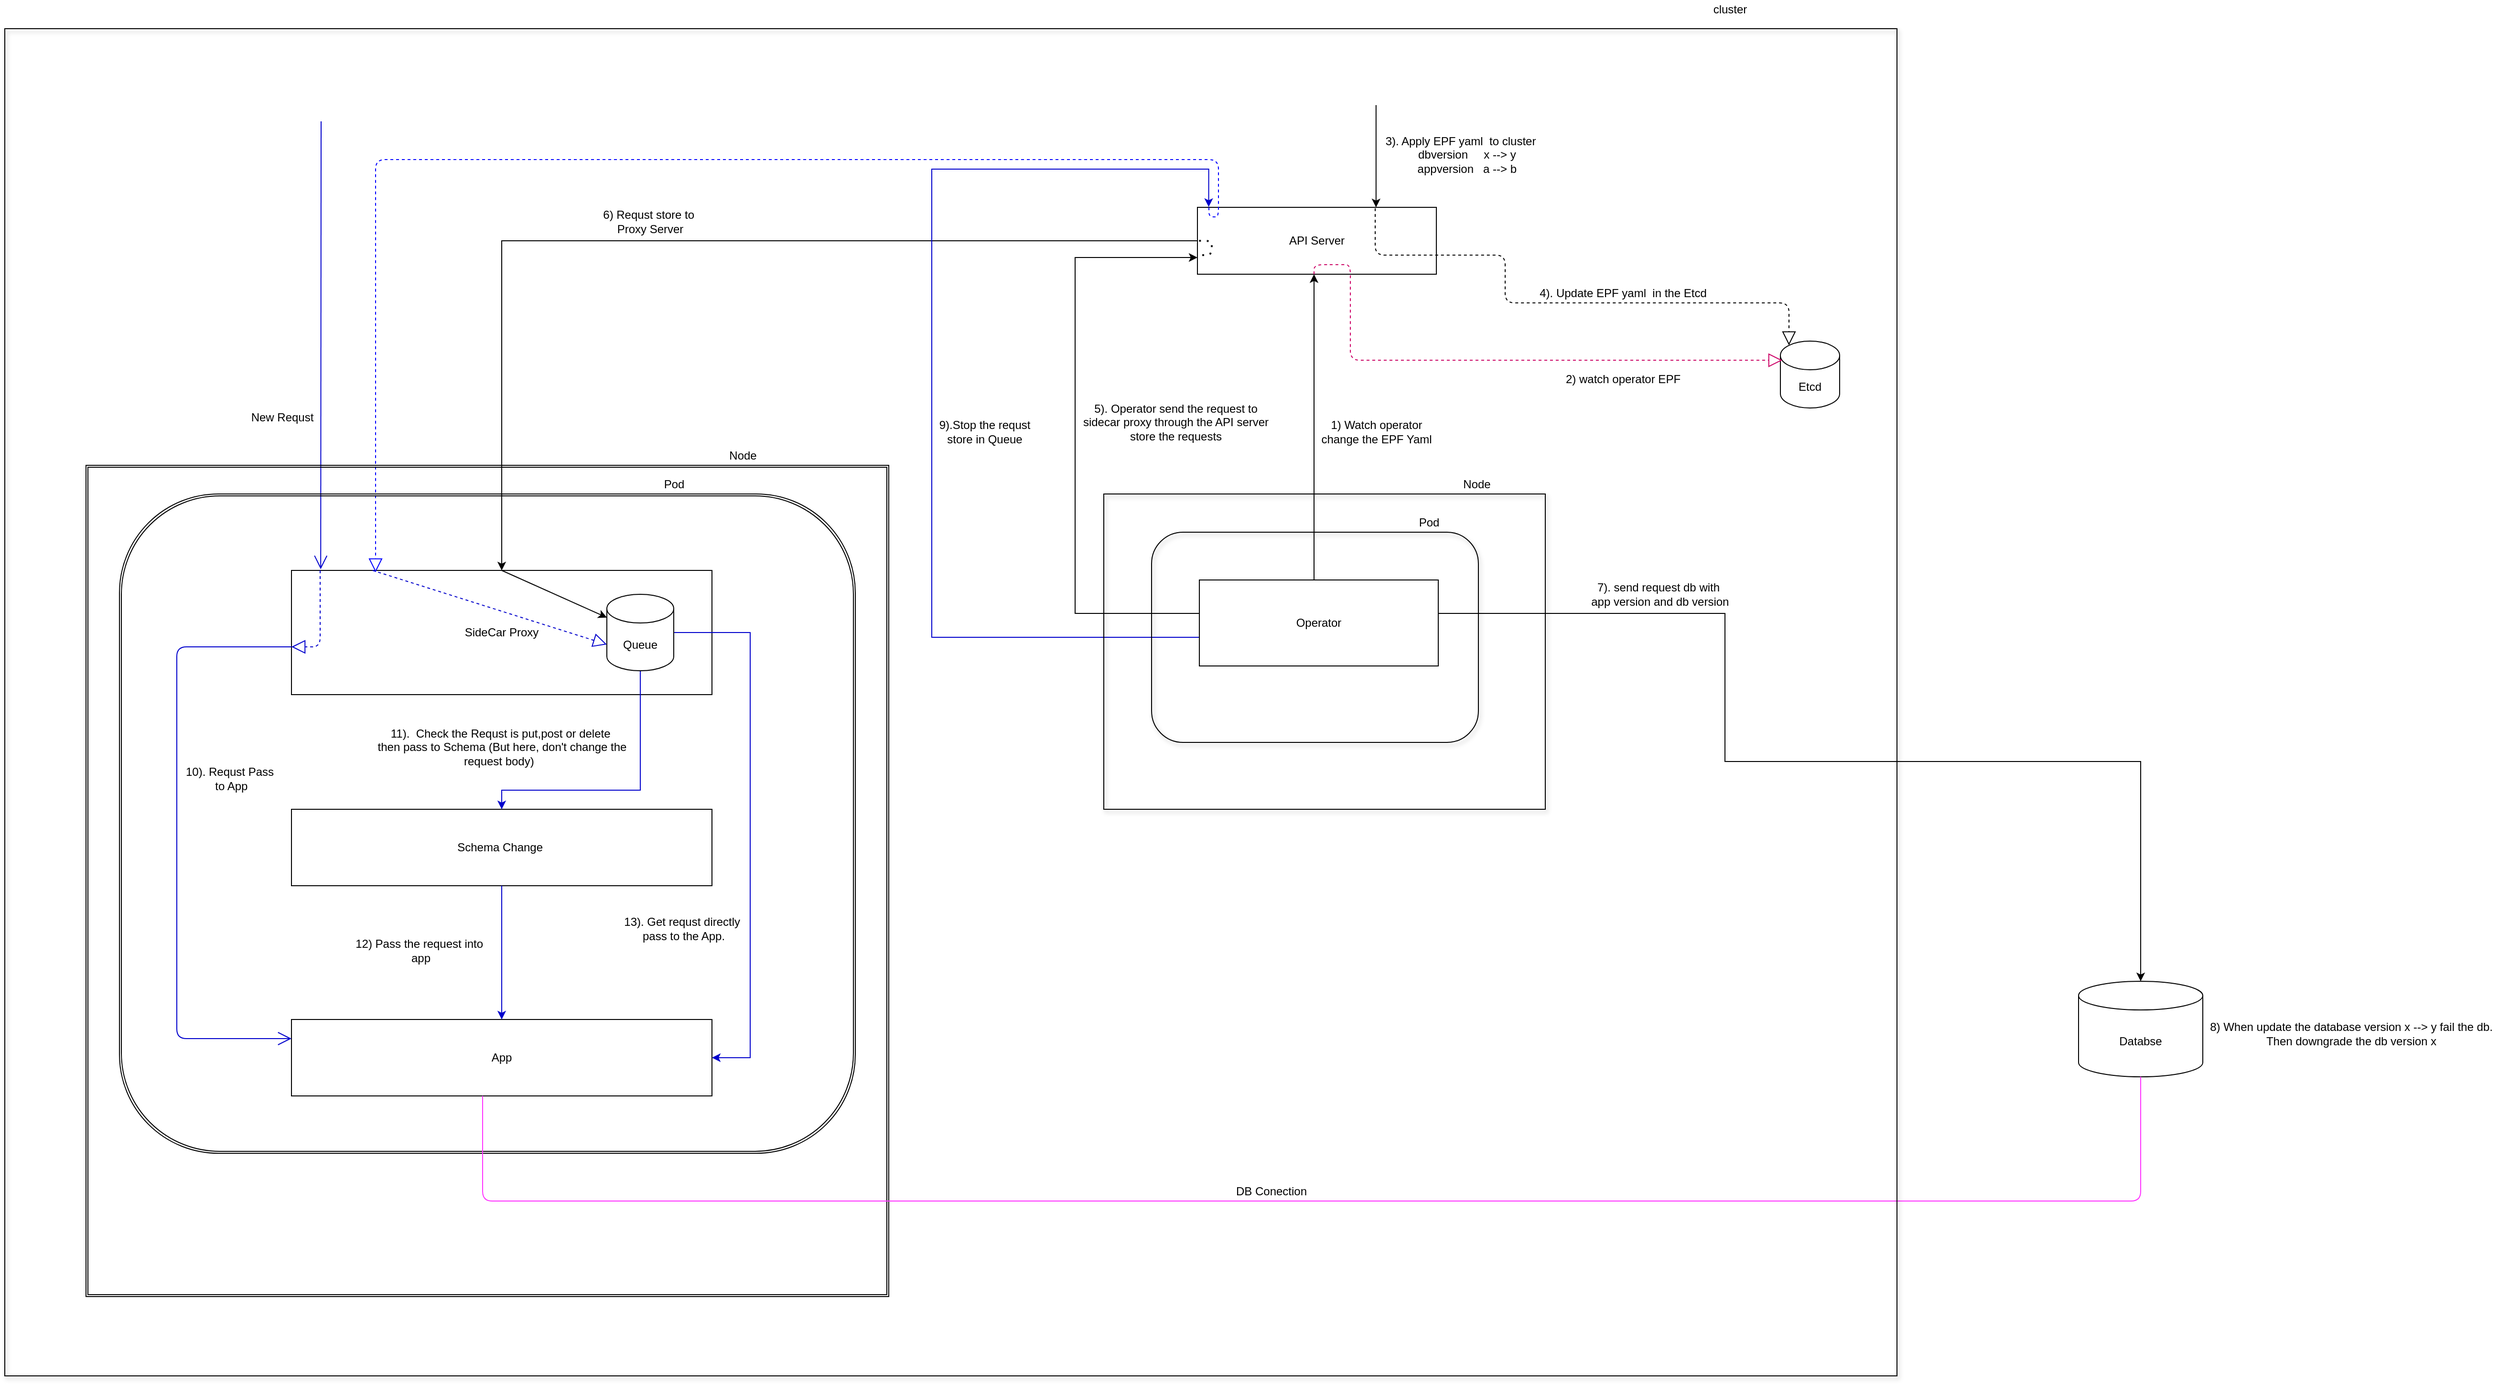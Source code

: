<mxfile>
    <diagram id="eF7uACuX7u5tNhm1PyR7" name="Page-1">
        <mxGraphModel dx="1004" dy="665" grid="1" gridSize="10" guides="1" tooltips="1" connect="1" arrows="1" fold="1" page="1" pageScale="1" pageWidth="3300" pageHeight="4681" math="0" shadow="0">
            <root>
                <mxCell id="0"/>
                <mxCell id="1" parent="0"/>
                <mxCell id="3" value="SideCar Proxy" style="rounded=0;whiteSpace=wrap;html=1;" parent="1" vertex="1">
                    <mxGeometry x="790" y="967" width="440" height="130" as="geometry"/>
                </mxCell>
                <mxCell id="4" value="Schema Change&amp;nbsp;" style="rounded=0;whiteSpace=wrap;html=1;" parent="1" vertex="1">
                    <mxGeometry x="790" y="1217" width="440" height="80" as="geometry"/>
                </mxCell>
                <mxCell id="5" value="App" style="rounded=0;whiteSpace=wrap;html=1;" parent="1" vertex="1">
                    <mxGeometry x="790" y="1437" width="440" height="80" as="geometry"/>
                </mxCell>
                <mxCell id="6" style="edgeStyle=orthogonalEdgeStyle;rounded=0;orthogonalLoop=1;jettySize=auto;html=1;shadow=0;strokeColor=#000000;fillColor=none;" parent="1" source="7" edge="1">
                    <mxGeometry relative="1" as="geometry">
                        <mxPoint x="1010" y="967" as="targetPoint"/>
                        <Array as="points">
                            <mxPoint x="1010" y="622"/>
                        </Array>
                    </mxGeometry>
                </mxCell>
                <mxCell id="7" value="API Server" style="rounded=0;whiteSpace=wrap;html=1;" parent="1" vertex="1">
                    <mxGeometry x="1738" y="587" width="250" height="70" as="geometry"/>
                </mxCell>
                <mxCell id="8" style="edgeStyle=orthogonalEdgeStyle;rounded=0;orthogonalLoop=1;jettySize=auto;html=1;shadow=0;strokeColor=#000000;fillColor=none;entryX=0;entryY=0.75;entryDx=0;entryDy=0;" parent="1" target="7" edge="1">
                    <mxGeometry relative="1" as="geometry">
                        <mxPoint x="1750" y="267" as="targetPoint"/>
                        <mxPoint x="1740" y="1012" as="sourcePoint"/>
                        <Array as="points">
                            <mxPoint x="1610" y="1012"/>
                            <mxPoint x="1610" y="639"/>
                        </Array>
                    </mxGeometry>
                </mxCell>
                <mxCell id="9" style="edgeStyle=orthogonalEdgeStyle;rounded=0;orthogonalLoop=1;jettySize=auto;html=1;shadow=0;strokeColor=#000000;fillColor=none;entryX=0.5;entryY=0;entryDx=0;entryDy=0;entryPerimeter=0;" parent="1" target="29" edge="1">
                    <mxGeometry relative="1" as="geometry">
                        <mxPoint x="1990" y="1012" as="sourcePoint"/>
                        <mxPoint x="2940" y="1347" as="targetPoint"/>
                        <Array as="points">
                            <mxPoint x="2290" y="1012"/>
                            <mxPoint x="2290" y="1167"/>
                            <mxPoint x="2725" y="1167"/>
                        </Array>
                    </mxGeometry>
                </mxCell>
                <mxCell id="11" style="edgeStyle=orthogonalEdgeStyle;rounded=0;orthogonalLoop=1;jettySize=auto;html=1;shadow=0;strokeColor=#0000CC;fillColor=none;entryX=0.047;entryY=-0.006;entryDx=0;entryDy=0;entryPerimeter=0;" parent="1" target="7" edge="1">
                    <mxGeometry relative="1" as="geometry">
                        <mxPoint x="1760" y="577" as="targetPoint"/>
                        <mxPoint x="1740" y="1037" as="sourcePoint"/>
                        <Array as="points">
                            <mxPoint x="1460" y="1037"/>
                            <mxPoint x="1460" y="547"/>
                            <mxPoint x="1750" y="547"/>
                        </Array>
                    </mxGeometry>
                </mxCell>
                <mxCell id="13" style="edgeStyle=orthogonalEdgeStyle;rounded=0;orthogonalLoop=1;jettySize=auto;html=1;shadow=0;strokeColor=#000000;fillColor=none;" parent="1" edge="1">
                    <mxGeometry relative="1" as="geometry">
                        <mxPoint x="1860" y="657" as="targetPoint"/>
                        <mxPoint x="1860" y="977" as="sourcePoint"/>
                        <Array as="points">
                            <mxPoint x="1860" y="857"/>
                            <mxPoint x="1860" y="857"/>
                        </Array>
                    </mxGeometry>
                </mxCell>
                <mxCell id="17" value="3). Apply EPF yaml&amp;nbsp; to cluster&lt;br&gt;&amp;nbsp; &amp;nbsp; dbversion&amp;nbsp; &amp;nbsp; &amp;nbsp;x --&amp;gt; y&lt;br&gt;&amp;nbsp; &amp;nbsp; &amp;nbsp;appversion&amp;nbsp; &amp;nbsp;a --&amp;gt; b&amp;nbsp;" style="text;html=1;align=center;verticalAlign=middle;resizable=0;points=[];autosize=1;" parent="1" vertex="1">
                    <mxGeometry x="1928" y="507" width="170" height="50" as="geometry"/>
                </mxCell>
                <mxCell id="18" value="4). Update EPF yaml&amp;nbsp; in the Etcd" style="text;html=1;align=center;verticalAlign=middle;resizable=0;points=[];autosize=1;" parent="1" vertex="1">
                    <mxGeometry x="2088" y="667" width="190" height="20" as="geometry"/>
                </mxCell>
                <mxCell id="19" value="Etcd" style="shape=cylinder3;whiteSpace=wrap;html=1;boundedLbl=1;backgroundOutline=1;size=15;strokeColor=#000000;fillColor=none;" parent="1" vertex="1">
                    <mxGeometry x="2348" y="727" width="62" height="70" as="geometry"/>
                </mxCell>
                <mxCell id="20" value="1) Watch operator &lt;br&gt;change the EPF Yaml" style="text;html=1;align=center;verticalAlign=middle;resizable=0;points=[];autosize=1;" parent="1" vertex="1">
                    <mxGeometry x="1860" y="807" width="130" height="30" as="geometry"/>
                </mxCell>
                <mxCell id="21" value="2) watch operator EPF" style="text;html=1;align=center;verticalAlign=middle;resizable=0;points=[];autosize=1;" parent="1" vertex="1">
                    <mxGeometry x="2113" y="757" width="140" height="20" as="geometry"/>
                </mxCell>
                <mxCell id="22" value="5). Operator send the request to &lt;br&gt;sidecar proxy through the API server&lt;br&gt;store the requests" style="text;html=1;align=center;verticalAlign=middle;resizable=0;points=[];autosize=1;" parent="1" vertex="1">
                    <mxGeometry x="1610" y="787" width="210" height="50" as="geometry"/>
                </mxCell>
                <mxCell id="23" style="edgeStyle=orthogonalEdgeStyle;rounded=0;orthogonalLoop=1;jettySize=auto;html=1;shadow=0;strokeColor=#0000CC;fillColor=none;" parent="1" source="25" target="4" edge="1">
                    <mxGeometry relative="1" as="geometry">
                        <Array as="points">
                            <mxPoint x="1155" y="1197"/>
                            <mxPoint x="1010" y="1197"/>
                        </Array>
                    </mxGeometry>
                </mxCell>
                <mxCell id="24" style="edgeStyle=orthogonalEdgeStyle;rounded=0;orthogonalLoop=1;jettySize=auto;html=1;shadow=0;strokeColor=#0000CC;fillColor=none;entryX=1;entryY=0.5;entryDx=0;entryDy=0;" parent="1" source="25" target="5" edge="1">
                    <mxGeometry relative="1" as="geometry">
                        <mxPoint x="1270" y="1527" as="targetPoint"/>
                        <Array as="points">
                            <mxPoint x="1270" y="1032"/>
                            <mxPoint x="1270" y="1477"/>
                        </Array>
                    </mxGeometry>
                </mxCell>
                <mxCell id="25" value="Queue" style="shape=cylinder3;whiteSpace=wrap;html=1;boundedLbl=1;backgroundOutline=1;size=15;strokeColor=#000000;fillColor=none;" parent="1" vertex="1">
                    <mxGeometry x="1120" y="992" width="70" height="80" as="geometry"/>
                </mxCell>
                <mxCell id="26" value="" style="endArrow=classic;html=1;shadow=0;strokeColor=#000000;fillColor=none;" parent="1" target="25" edge="1">
                    <mxGeometry width="50" height="50" relative="1" as="geometry">
                        <mxPoint x="1010" y="967" as="sourcePoint"/>
                        <mxPoint x="1080" y="1067" as="targetPoint"/>
                    </mxGeometry>
                </mxCell>
                <mxCell id="27" value="6) Requst store to&amp;nbsp;&lt;br&gt;Proxy Server" style="text;html=1;align=center;verticalAlign=middle;resizable=0;points=[];autosize=1;" parent="1" vertex="1">
                    <mxGeometry x="1110" y="587" width="110" height="30" as="geometry"/>
                </mxCell>
                <mxCell id="28" value="7). send request db with&lt;br&gt;&amp;nbsp;app version and db version" style="text;html=1;align=center;verticalAlign=middle;resizable=0;points=[];autosize=1;" parent="1" vertex="1">
                    <mxGeometry x="2140" y="977" width="160" height="30" as="geometry"/>
                </mxCell>
                <mxCell id="29" value="Databse" style="shape=cylinder3;whiteSpace=wrap;html=1;boundedLbl=1;backgroundOutline=1;size=15;strokeColor=#000000;fillColor=none;" parent="1" vertex="1">
                    <mxGeometry x="2660" y="1397" width="130" height="100" as="geometry"/>
                </mxCell>
                <mxCell id="30" value="8) When update the database version x --&amp;gt; y fail the db.&lt;br&gt;Then downgrade the db version x" style="text;html=1;align=center;verticalAlign=middle;resizable=0;points=[];autosize=1;" parent="1" vertex="1">
                    <mxGeometry x="2790" y="1437" width="310" height="30" as="geometry"/>
                </mxCell>
                <mxCell id="31" value="" style="endArrow=block;dashed=1;endFill=0;endSize=12;html=1;shadow=0;strokeColor=#CC0066;fillColor=#FF0080;entryX=0.032;entryY=0.286;entryDx=0;entryDy=0;entryPerimeter=0;" parent="1" target="19" edge="1">
                    <mxGeometry width="160" relative="1" as="geometry">
                        <mxPoint x="1860" y="657" as="sourcePoint"/>
                        <mxPoint x="2338" y="717" as="targetPoint"/>
                        <Array as="points">
                            <mxPoint x="1860" y="647"/>
                            <mxPoint x="1880" y="647"/>
                            <mxPoint x="1898" y="647"/>
                            <mxPoint x="1898" y="747"/>
                            <mxPoint x="2300" y="747"/>
                        </Array>
                    </mxGeometry>
                </mxCell>
                <mxCell id="32" value="" style="endArrow=none;dashed=1;html=1;dashPattern=1 3;strokeWidth=2;shadow=0;fillColor=#FF0080;strokeColor=#1A1A1A;" parent="1" target="7" edge="1">
                    <mxGeometry width="50" height="50" relative="1" as="geometry">
                        <mxPoint x="1743" y="637" as="sourcePoint"/>
                        <mxPoint x="1743" y="617" as="targetPoint"/>
                        <Array as="points">
                            <mxPoint x="1753" y="637"/>
                            <mxPoint x="1753" y="622"/>
                        </Array>
                    </mxGeometry>
                </mxCell>
                <mxCell id="42" value="" style="endArrow=block;dashed=1;endFill=0;endSize=12;html=1;shadow=0;strokeColor=#0000FF;fillColor=none;entryX=0.2;entryY=0.015;entryDx=0;entryDy=0;entryPerimeter=0;exitX=0.048;exitY=0;exitDx=0;exitDy=0;exitPerimeter=0;" parent="1" source="7" target="3" edge="1">
                    <mxGeometry width="160" relative="1" as="geometry">
                        <mxPoint x="1840" y="237" as="sourcePoint"/>
                        <mxPoint x="890" y="957" as="targetPoint"/>
                        <Array as="points">
                            <mxPoint x="1750" y="597"/>
                            <mxPoint x="1760" y="597"/>
                            <mxPoint x="1760" y="537"/>
                            <mxPoint x="878" y="537"/>
                        </Array>
                    </mxGeometry>
                </mxCell>
                <mxCell id="43" value="" style="endArrow=block;dashed=1;endFill=0;endSize=12;html=1;shadow=0;strokeColor=#0000CC;fillColor=none;exitX=0.193;exitY=0;exitDx=0;exitDy=0;exitPerimeter=0;entryX=0;entryY=0;entryDx=0;entryDy=52.5;entryPerimeter=0;" parent="1" source="3" target="25" edge="1">
                    <mxGeometry width="160" relative="1" as="geometry">
                        <mxPoint x="860" y="997" as="sourcePoint"/>
                        <mxPoint x="1020" y="997" as="targetPoint"/>
                    </mxGeometry>
                </mxCell>
                <mxCell id="44" value="" style="endArrow=open;endFill=1;endSize=12;html=1;shadow=0;strokeColor=#0000CC;fillColor=none;exitX=0;exitY=0.615;exitDx=0;exitDy=0;exitPerimeter=0;entryX=0;entryY=0.25;entryDx=0;entryDy=0;" parent="1" source="3" target="5" edge="1">
                    <mxGeometry width="160" relative="1" as="geometry">
                        <mxPoint x="630" y="1065.82" as="sourcePoint"/>
                        <mxPoint x="680" y="1407" as="targetPoint"/>
                        <Array as="points">
                            <mxPoint x="670" y="1047"/>
                            <mxPoint x="670" y="1457"/>
                        </Array>
                    </mxGeometry>
                </mxCell>
                <mxCell id="45" value="10). Requst Pass&lt;br&gt;&amp;nbsp;to App" style="text;html=1;align=center;verticalAlign=middle;resizable=0;points=[];autosize=1;" parent="1" vertex="1">
                    <mxGeometry x="670" y="1170" width="110" height="30" as="geometry"/>
                </mxCell>
                <mxCell id="46" value="" style="endArrow=open;endFill=1;endSize=12;html=1;shadow=0;strokeColor=#0000CC;fillColor=none;entryX=0.065;entryY=-0.01;entryDx=0;entryDy=0;entryPerimeter=0;" parent="1" edge="1">
                    <mxGeometry width="160" relative="1" as="geometry">
                        <mxPoint x="821" y="497" as="sourcePoint"/>
                        <mxPoint x="820.6" y="965.7" as="targetPoint"/>
                    </mxGeometry>
                </mxCell>
                <mxCell id="47" value="New Requst" style="text;html=1;align=center;verticalAlign=middle;resizable=0;points=[];autosize=1;" parent="1" vertex="1">
                    <mxGeometry x="740" y="797" width="80" height="20" as="geometry"/>
                </mxCell>
                <mxCell id="48" value="11).&amp;nbsp; Check the Requst is put,post or delete&amp;nbsp;&lt;br&gt;then pass to Schema (But here, don't change the&lt;br&gt;request body)&amp;nbsp;&amp;nbsp;" style="text;html=1;align=center;verticalAlign=middle;resizable=0;points=[];autosize=1;" parent="1" vertex="1">
                    <mxGeometry x="870" y="1127" width="280" height="50" as="geometry"/>
                </mxCell>
                <mxCell id="49" value="13). Get requst directly&amp;nbsp;&lt;br&gt;pass to the App." style="text;html=1;align=center;verticalAlign=middle;resizable=0;points=[];autosize=1;" parent="1" vertex="1">
                    <mxGeometry x="1130" y="1327" width="140" height="30" as="geometry"/>
                </mxCell>
                <mxCell id="54" value="" style="endArrow=classic;html=1;shadow=0;strokeColor=#000000;fillColor=none;" parent="1" edge="1">
                    <mxGeometry width="50" height="50" relative="1" as="geometry">
                        <mxPoint x="1924.9" y="480" as="sourcePoint"/>
                        <mxPoint x="1924.9" y="587" as="targetPoint"/>
                        <Array as="points">
                            <mxPoint x="1924.9" y="560"/>
                        </Array>
                    </mxGeometry>
                </mxCell>
                <mxCell id="55" value="" style="endArrow=block;dashed=1;endFill=0;endSize=12;html=1;shadow=0;strokeColor=#000000;fillColor=none;entryX=0.145;entryY=0;entryDx=0;entryDy=4.35;entryPerimeter=0;" parent="1" target="19" edge="1">
                    <mxGeometry width="160" relative="1" as="geometry">
                        <mxPoint x="1924" y="588" as="sourcePoint"/>
                        <mxPoint x="2340" y="687" as="targetPoint"/>
                        <Array as="points">
                            <mxPoint x="1924" y="637"/>
                            <mxPoint x="2060" y="637"/>
                            <mxPoint x="2060" y="687"/>
                            <mxPoint x="2357" y="687"/>
                        </Array>
                    </mxGeometry>
                </mxCell>
                <mxCell id="56" value="" style="endArrow=block;dashed=1;endFill=0;endSize=12;html=1;shadow=0;strokeColor=#0000CC;fillColor=none;" parent="1" edge="1">
                    <mxGeometry width="160" relative="1" as="geometry">
                        <mxPoint x="820" y="967" as="sourcePoint"/>
                        <mxPoint x="790" y="1047" as="targetPoint"/>
                        <Array as="points">
                            <mxPoint x="820" y="1047"/>
                        </Array>
                    </mxGeometry>
                </mxCell>
                <mxCell id="57" value="" style="shape=ext;double=1;rounded=1;whiteSpace=wrap;html=1;strokeColor=#000000;fillColor=none;" parent="1" vertex="1">
                    <mxGeometry x="610" y="887" width="770" height="690" as="geometry"/>
                </mxCell>
                <mxCell id="58" value="" style="shape=ext;double=1;rounded=0;whiteSpace=wrap;html=1;strokeColor=#000000;fillColor=none;" parent="1" vertex="1">
                    <mxGeometry x="575" y="857" width="840" height="870" as="geometry"/>
                </mxCell>
                <mxCell id="59" value="Operator" style="rounded=0;whiteSpace=wrap;html=1;strokeColor=#000000;fillColor=none;" parent="1" vertex="1">
                    <mxGeometry x="1740" y="977" width="250" height="90" as="geometry"/>
                </mxCell>
                <mxCell id="60" value="" style="rounded=1;whiteSpace=wrap;html=1;strokeColor=#000000;fillColor=none;shadow=1;" parent="1" vertex="1">
                    <mxGeometry x="1690" y="927" width="342" height="220" as="geometry"/>
                </mxCell>
                <mxCell id="61" value="" style="rounded=0;whiteSpace=wrap;html=1;strokeColor=#000000;fillColor=none;shadow=1;" parent="1" vertex="1">
                    <mxGeometry x="1640" y="887" width="462" height="330" as="geometry"/>
                </mxCell>
                <mxCell id="62" value="" style="endArrow=none;html=1;shadow=0;strokeColor=#FF33FF;fillColor=none;entryX=0.5;entryY=1;entryDx=0;entryDy=0;entryPerimeter=0;" parent="1" target="29" edge="1">
                    <mxGeometry width="50" height="50" relative="1" as="geometry">
                        <mxPoint x="990" y="1517" as="sourcePoint"/>
                        <mxPoint x="2410" y="1647" as="targetPoint"/>
                        <Array as="points">
                            <mxPoint x="990" y="1517"/>
                            <mxPoint x="990" y="1567"/>
                            <mxPoint x="990" y="1627"/>
                            <mxPoint x="2405" y="1627"/>
                            <mxPoint x="2725" y="1627"/>
                        </Array>
                    </mxGeometry>
                </mxCell>
                <mxCell id="63" value="DB Conection" style="text;html=1;align=center;verticalAlign=middle;resizable=0;points=[];autosize=1;" parent="1" vertex="1">
                    <mxGeometry x="1770" y="1607" width="90" height="20" as="geometry"/>
                </mxCell>
                <mxCell id="64" value="Node" style="text;html=1;align=center;verticalAlign=middle;resizable=0;points=[];autosize=1;" parent="1" vertex="1">
                    <mxGeometry x="1242" y="837" width="40" height="20" as="geometry"/>
                </mxCell>
                <mxCell id="65" value="Pod" style="text;html=1;align=center;verticalAlign=middle;resizable=0;points=[];autosize=1;" parent="1" vertex="1">
                    <mxGeometry x="1170" y="867" width="40" height="20" as="geometry"/>
                </mxCell>
                <mxCell id="66" value="Pod" style="text;html=1;align=center;verticalAlign=middle;resizable=0;points=[];autosize=1;" parent="1" vertex="1">
                    <mxGeometry x="1960" y="907" width="40" height="20" as="geometry"/>
                </mxCell>
                <mxCell id="67" value="Node" style="text;html=1;align=center;verticalAlign=middle;resizable=0;points=[];autosize=1;" parent="1" vertex="1">
                    <mxGeometry x="2010" y="867" width="40" height="20" as="geometry"/>
                </mxCell>
                <mxCell id="68" value="" style="rounded=0;whiteSpace=wrap;html=1;shadow=1;strokeColor=#000000;fillColor=none;" parent="1" vertex="1">
                    <mxGeometry x="490" y="400" width="1980" height="1410" as="geometry"/>
                </mxCell>
                <mxCell id="69" value="cluster" style="text;html=1;align=center;verticalAlign=middle;resizable=0;points=[];autosize=1;" parent="1" vertex="1">
                    <mxGeometry x="2270" y="370" width="50" height="20" as="geometry"/>
                </mxCell>
                <mxCell id="70" value="9).Stop the requst&lt;br&gt;store in Queue" style="text;html=1;align=center;verticalAlign=middle;resizable=0;points=[];autosize=1;" parent="1" vertex="1">
                    <mxGeometry x="1460" y="807" width="110" height="30" as="geometry"/>
                </mxCell>
                <mxCell id="71" style="edgeStyle=orthogonalEdgeStyle;rounded=0;orthogonalLoop=1;jettySize=auto;html=1;shadow=0;strokeColor=#0000CC;fillColor=none;entryX=0.5;entryY=0;entryDx=0;entryDy=0;exitX=0.5;exitY=1;exitDx=0;exitDy=0;" parent="1" source="4" target="5" edge="1">
                    <mxGeometry relative="1" as="geometry">
                        <Array as="points"/>
                        <mxPoint x="1010" y="1300" as="sourcePoint"/>
                        <mxPoint x="1010" y="1430" as="targetPoint"/>
                    </mxGeometry>
                </mxCell>
                <mxCell id="72" value="12) Pass the request into&amp;nbsp;&lt;br&gt;app" style="text;html=1;align=center;verticalAlign=middle;resizable=0;points=[];autosize=1;" parent="1" vertex="1">
                    <mxGeometry x="850" y="1350" width="150" height="30" as="geometry"/>
                </mxCell>
            </root>
        </mxGraphModel>
    </diagram>
</mxfile>
